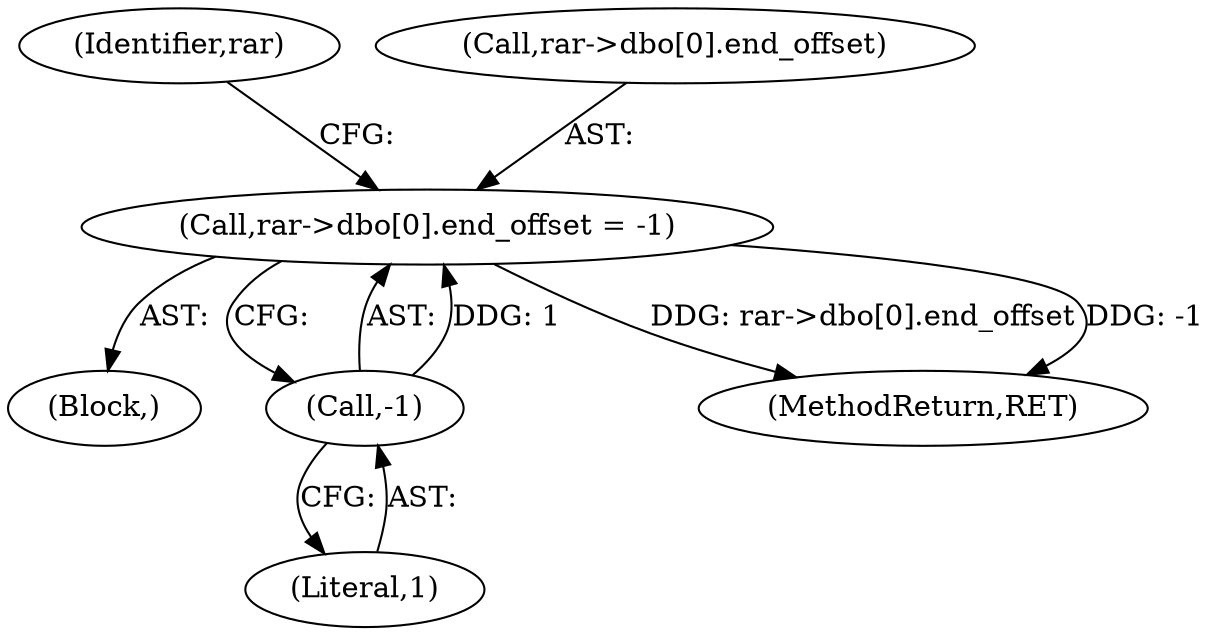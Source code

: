 digraph "0_libarchive_5562545b5562f6d12a4ef991fae158bf4ccf92b6@array" {
"1001316" [label="(Call,rar->dbo[0].end_offset = -1)"];
"1001324" [label="(Call,-1)"];
"1000120" [label="(Block,)"];
"1001324" [label="(Call,-1)"];
"1001328" [label="(Identifier,rar)"];
"1001325" [label="(Literal,1)"];
"1001317" [label="(Call,rar->dbo[0].end_offset)"];
"1001741" [label="(MethodReturn,RET)"];
"1001316" [label="(Call,rar->dbo[0].end_offset = -1)"];
"1001316" -> "1000120"  [label="AST: "];
"1001316" -> "1001324"  [label="CFG: "];
"1001317" -> "1001316"  [label="AST: "];
"1001324" -> "1001316"  [label="AST: "];
"1001328" -> "1001316"  [label="CFG: "];
"1001316" -> "1001741"  [label="DDG: rar->dbo[0].end_offset"];
"1001316" -> "1001741"  [label="DDG: -1"];
"1001324" -> "1001316"  [label="DDG: 1"];
"1001324" -> "1001325"  [label="CFG: "];
"1001325" -> "1001324"  [label="AST: "];
}
